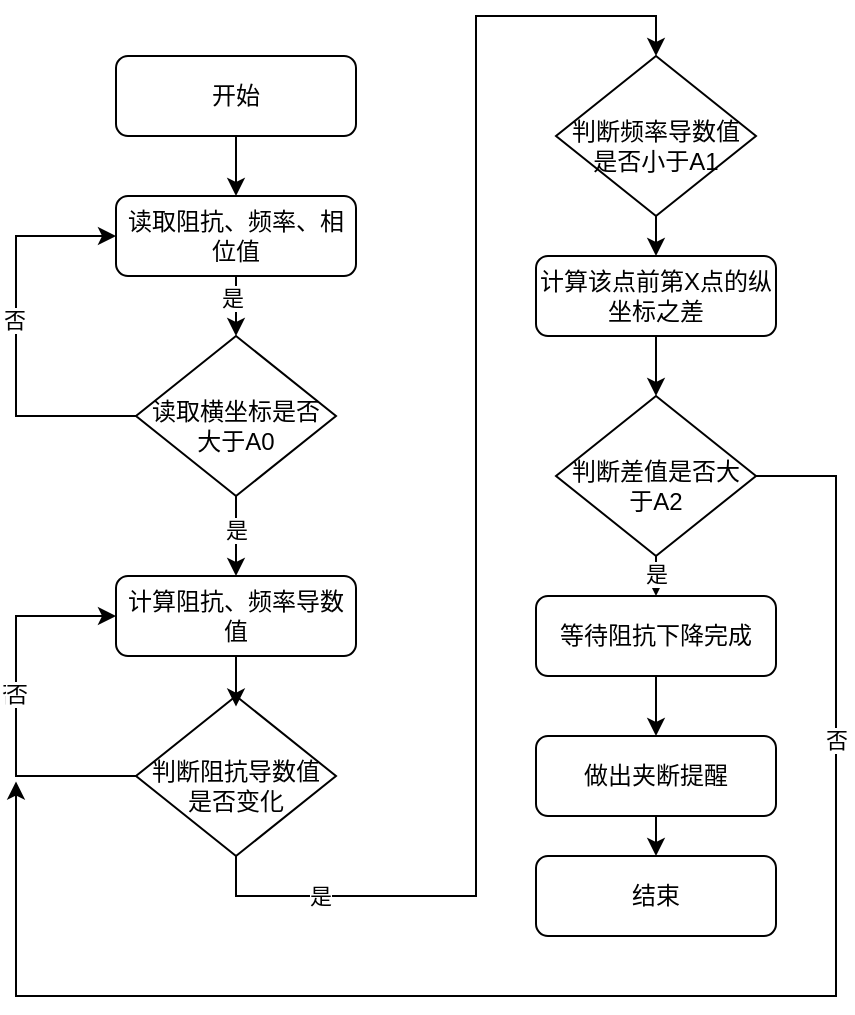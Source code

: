 <mxfile version="21.6.8" type="github">
  <diagram id="C5RBs43oDa-KdzZeNtuy" name="Page-1">
    <mxGraphModel dx="875" dy="458" grid="1" gridSize="10" guides="1" tooltips="1" connect="1" arrows="1" fold="1" page="1" pageScale="1" pageWidth="827" pageHeight="1169" math="0" shadow="0">
      <root>
        <mxCell id="WIyWlLk6GJQsqaUBKTNV-0" />
        <mxCell id="WIyWlLk6GJQsqaUBKTNV-1" parent="WIyWlLk6GJQsqaUBKTNV-0" />
        <mxCell id="JxSlR1z7SaDhmKi8Un5M-46" value="" style="group;shadow=0;" vertex="1" connectable="0" parent="WIyWlLk6GJQsqaUBKTNV-1">
          <mxGeometry x="110" y="60" width="410" height="490" as="geometry" />
        </mxCell>
        <mxCell id="WIyWlLk6GJQsqaUBKTNV-2" value="" style="rounded=0;html=1;jettySize=auto;orthogonalLoop=1;fontSize=11;endArrow=block;endFill=0;endSize=8;strokeWidth=1;shadow=0;labelBackgroundColor=none;edgeStyle=orthogonalEdgeStyle;" parent="JxSlR1z7SaDhmKi8Un5M-46" target="WIyWlLk6GJQsqaUBKTNV-6" edge="1">
          <mxGeometry relative="1" as="geometry">
            <mxPoint x="110" y="190" as="sourcePoint" />
          </mxGeometry>
        </mxCell>
        <mxCell id="WIyWlLk6GJQsqaUBKTNV-3" value="开始" style="rounded=1;whiteSpace=wrap;html=1;fontSize=12;glass=0;strokeWidth=1;shadow=0;" parent="JxSlR1z7SaDhmKi8Un5M-46" vertex="1">
          <mxGeometry x="50" y="20" width="120" height="40" as="geometry" />
        </mxCell>
        <mxCell id="WIyWlLk6GJQsqaUBKTNV-6" value="&lt;br&gt;读取横坐标是否大于A0" style="rhombus;whiteSpace=wrap;html=1;shadow=0;fontFamily=Helvetica;fontSize=12;align=center;strokeWidth=1;spacing=6;spacingTop=-4;" parent="JxSlR1z7SaDhmKi8Un5M-46" vertex="1">
          <mxGeometry x="60" y="160" width="100" height="80" as="geometry" />
        </mxCell>
        <mxCell id="WIyWlLk6GJQsqaUBKTNV-10" value="&lt;br&gt;判断阻抗导数值是否变化" style="rhombus;whiteSpace=wrap;html=1;shadow=0;fontFamily=Helvetica;fontSize=12;align=center;strokeWidth=1;spacing=6;spacingTop=-4;" parent="JxSlR1z7SaDhmKi8Un5M-46" vertex="1">
          <mxGeometry x="60" y="340" width="100" height="80" as="geometry" />
        </mxCell>
        <mxCell id="JxSlR1z7SaDhmKi8Un5M-7" style="edgeStyle=orthogonalEdgeStyle;rounded=0;orthogonalLoop=1;jettySize=auto;html=1;exitX=0.5;exitY=1;exitDx=0;exitDy=0;entryX=0.5;entryY=0;entryDx=0;entryDy=0;shadow=0;" edge="1" parent="JxSlR1z7SaDhmKi8Un5M-46" source="JxSlR1z7SaDhmKi8Un5M-0" target="WIyWlLk6GJQsqaUBKTNV-6">
          <mxGeometry relative="1" as="geometry" />
        </mxCell>
        <mxCell id="JxSlR1z7SaDhmKi8Un5M-17" value="是" style="edgeLabel;html=1;align=center;verticalAlign=middle;resizable=0;points=[];shadow=0;" vertex="1" connectable="0" parent="JxSlR1z7SaDhmKi8Un5M-7">
          <mxGeometry x="-0.259" y="-2" relative="1" as="geometry">
            <mxPoint as="offset" />
          </mxGeometry>
        </mxCell>
        <mxCell id="JxSlR1z7SaDhmKi8Un5M-0" value="读取阻抗、频率、相位值" style="rounded=1;whiteSpace=wrap;html=1;fontSize=12;glass=0;strokeWidth=1;shadow=0;" vertex="1" parent="JxSlR1z7SaDhmKi8Un5M-46">
          <mxGeometry x="50" y="90" width="120" height="40" as="geometry" />
        </mxCell>
        <mxCell id="JxSlR1z7SaDhmKi8Un5M-13" style="edgeStyle=orthogonalEdgeStyle;rounded=0;orthogonalLoop=1;jettySize=auto;html=1;exitX=0.5;exitY=1;exitDx=0;exitDy=0;entryX=0.5;entryY=0;entryDx=0;entryDy=0;shadow=0;" edge="1" parent="JxSlR1z7SaDhmKi8Un5M-46" source="WIyWlLk6GJQsqaUBKTNV-3" target="JxSlR1z7SaDhmKi8Un5M-0">
          <mxGeometry relative="1" as="geometry" />
        </mxCell>
        <mxCell id="JxSlR1z7SaDhmKi8Un5M-22" style="edgeStyle=orthogonalEdgeStyle;rounded=0;orthogonalLoop=1;jettySize=auto;html=1;exitX=0;exitY=0.5;exitDx=0;exitDy=0;entryX=0;entryY=0.5;entryDx=0;entryDy=0;shadow=0;" edge="1" parent="JxSlR1z7SaDhmKi8Un5M-46" source="WIyWlLk6GJQsqaUBKTNV-6" target="JxSlR1z7SaDhmKi8Un5M-0">
          <mxGeometry relative="1" as="geometry">
            <Array as="points">
              <mxPoint y="200" />
              <mxPoint y="110" />
            </Array>
          </mxGeometry>
        </mxCell>
        <mxCell id="JxSlR1z7SaDhmKi8Un5M-23" value="否" style="edgeLabel;html=1;align=center;verticalAlign=middle;resizable=0;points=[];shadow=0;" vertex="1" connectable="0" parent="JxSlR1z7SaDhmKi8Un5M-22">
          <mxGeometry x="0.084" y="3" relative="1" as="geometry">
            <mxPoint x="2" as="offset" />
          </mxGeometry>
        </mxCell>
        <mxCell id="JxSlR1z7SaDhmKi8Un5M-9" style="edgeStyle=orthogonalEdgeStyle;rounded=0;orthogonalLoop=1;jettySize=auto;html=1;exitX=0.5;exitY=1;exitDx=0;exitDy=0;entryX=0.5;entryY=0.066;entryDx=0;entryDy=0;entryPerimeter=0;shadow=0;" edge="1" parent="JxSlR1z7SaDhmKi8Un5M-46" source="JxSlR1z7SaDhmKi8Un5M-6" target="WIyWlLk6GJQsqaUBKTNV-10">
          <mxGeometry relative="1" as="geometry" />
        </mxCell>
        <mxCell id="JxSlR1z7SaDhmKi8Un5M-6" value="计算阻抗、频率导数值" style="rounded=1;whiteSpace=wrap;html=1;fontSize=12;glass=0;strokeWidth=1;shadow=0;" vertex="1" parent="JxSlR1z7SaDhmKi8Un5M-46">
          <mxGeometry x="50" y="280" width="120" height="40" as="geometry" />
        </mxCell>
        <mxCell id="JxSlR1z7SaDhmKi8Un5M-8" style="edgeStyle=orthogonalEdgeStyle;rounded=0;orthogonalLoop=1;jettySize=auto;html=1;exitX=0.5;exitY=1;exitDx=0;exitDy=0;entryX=0.5;entryY=0;entryDx=0;entryDy=0;shadow=0;" edge="1" parent="JxSlR1z7SaDhmKi8Un5M-46" source="WIyWlLk6GJQsqaUBKTNV-6" target="JxSlR1z7SaDhmKi8Un5M-6">
          <mxGeometry relative="1" as="geometry" />
        </mxCell>
        <mxCell id="JxSlR1z7SaDhmKi8Un5M-16" value="是" style="edgeLabel;html=1;align=center;verticalAlign=middle;resizable=0;points=[];shadow=0;" vertex="1" connectable="0" parent="JxSlR1z7SaDhmKi8Un5M-8">
          <mxGeometry x="-0.444" y="1" relative="1" as="geometry">
            <mxPoint x="-1" y="6" as="offset" />
          </mxGeometry>
        </mxCell>
        <mxCell id="JxSlR1z7SaDhmKi8Un5M-33" style="edgeStyle=orthogonalEdgeStyle;rounded=0;orthogonalLoop=1;jettySize=auto;html=1;exitX=0;exitY=0.5;exitDx=0;exitDy=0;entryX=0;entryY=0.5;entryDx=0;entryDy=0;shadow=0;" edge="1" parent="JxSlR1z7SaDhmKi8Un5M-46" source="WIyWlLk6GJQsqaUBKTNV-10" target="JxSlR1z7SaDhmKi8Un5M-6">
          <mxGeometry relative="1" as="geometry">
            <Array as="points">
              <mxPoint y="380" />
              <mxPoint y="300" />
            </Array>
          </mxGeometry>
        </mxCell>
        <mxCell id="JxSlR1z7SaDhmKi8Un5M-34" value="否" style="edgeLabel;html=1;align=center;verticalAlign=middle;resizable=0;points=[];shadow=0;" vertex="1" connectable="0" parent="JxSlR1z7SaDhmKi8Un5M-33">
          <mxGeometry x="0.07" y="2" relative="1" as="geometry">
            <mxPoint as="offset" />
          </mxGeometry>
        </mxCell>
        <mxCell id="JxSlR1z7SaDhmKi8Un5M-35" value="否" style="edgeLabel;html=1;align=center;verticalAlign=middle;resizable=0;points=[];shadow=0;" vertex="1" connectable="0" parent="JxSlR1z7SaDhmKi8Un5M-33">
          <mxGeometry x="0.067" y="4" relative="1" as="geometry">
            <mxPoint x="4" as="offset" />
          </mxGeometry>
        </mxCell>
        <mxCell id="JxSlR1z7SaDhmKi8Un5M-21" value="&lt;br&gt;判断频率导数值是否小于A1" style="rhombus;whiteSpace=wrap;html=1;shadow=0;fontFamily=Helvetica;fontSize=12;align=center;strokeWidth=1;spacing=6;spacingTop=-4;" vertex="1" parent="JxSlR1z7SaDhmKi8Un5M-46">
          <mxGeometry x="270" y="20" width="100" height="80" as="geometry" />
        </mxCell>
        <mxCell id="JxSlR1z7SaDhmKi8Un5M-24" style="edgeStyle=orthogonalEdgeStyle;rounded=0;orthogonalLoop=1;jettySize=auto;html=1;exitX=0.5;exitY=1;exitDx=0;exitDy=0;entryX=0.5;entryY=0;entryDx=0;entryDy=0;shadow=0;" edge="1" parent="JxSlR1z7SaDhmKi8Un5M-46" source="WIyWlLk6GJQsqaUBKTNV-10" target="JxSlR1z7SaDhmKi8Un5M-21">
          <mxGeometry relative="1" as="geometry">
            <Array as="points">
              <mxPoint x="110" y="440" />
              <mxPoint x="230" y="440" />
              <mxPoint x="230" />
              <mxPoint x="320" />
            </Array>
          </mxGeometry>
        </mxCell>
        <mxCell id="JxSlR1z7SaDhmKi8Un5M-25" value="是" style="edgeLabel;html=1;align=center;verticalAlign=middle;resizable=0;points=[];shadow=0;" vertex="1" connectable="0" parent="JxSlR1z7SaDhmKi8Un5M-24">
          <mxGeometry x="-0.822" relative="1" as="geometry">
            <mxPoint as="offset" />
          </mxGeometry>
        </mxCell>
        <mxCell id="JxSlR1z7SaDhmKi8Un5M-26" value="计算该点前第X点的纵坐标之差" style="rounded=1;whiteSpace=wrap;html=1;fontSize=12;glass=0;strokeWidth=1;shadow=0;" vertex="1" parent="JxSlR1z7SaDhmKi8Un5M-46">
          <mxGeometry x="260" y="120" width="120" height="40" as="geometry" />
        </mxCell>
        <mxCell id="JxSlR1z7SaDhmKi8Un5M-28" style="edgeStyle=orthogonalEdgeStyle;rounded=0;orthogonalLoop=1;jettySize=auto;html=1;exitX=0.5;exitY=1;exitDx=0;exitDy=0;entryX=0.5;entryY=0;entryDx=0;entryDy=0;shadow=0;" edge="1" parent="JxSlR1z7SaDhmKi8Un5M-46" source="JxSlR1z7SaDhmKi8Un5M-21" target="JxSlR1z7SaDhmKi8Un5M-26">
          <mxGeometry relative="1" as="geometry" />
        </mxCell>
        <mxCell id="JxSlR1z7SaDhmKi8Un5M-36" style="edgeStyle=orthogonalEdgeStyle;rounded=0;orthogonalLoop=1;jettySize=auto;html=1;exitX=1;exitY=0.5;exitDx=0;exitDy=0;shadow=0;" edge="1" parent="JxSlR1z7SaDhmKi8Un5M-46" source="JxSlR1z7SaDhmKi8Un5M-29">
          <mxGeometry relative="1" as="geometry">
            <mxPoint y="382.759" as="targetPoint" />
            <Array as="points">
              <mxPoint x="410" y="230" />
              <mxPoint x="410" y="490" />
              <mxPoint y="490" />
            </Array>
          </mxGeometry>
        </mxCell>
        <mxCell id="JxSlR1z7SaDhmKi8Un5M-40" value="否" style="edgeLabel;html=1;align=center;verticalAlign=middle;resizable=0;points=[];shadow=0;" vertex="1" connectable="0" parent="JxSlR1z7SaDhmKi8Un5M-36">
          <mxGeometry x="-0.58" y="3" relative="1" as="geometry">
            <mxPoint x="-3" as="offset" />
          </mxGeometry>
        </mxCell>
        <mxCell id="JxSlR1z7SaDhmKi8Un5M-29" value="&lt;br&gt;判断差值是否大于A2" style="rhombus;whiteSpace=wrap;html=1;shadow=0;fontFamily=Helvetica;fontSize=12;align=center;strokeWidth=1;spacing=6;spacingTop=-4;" vertex="1" parent="JxSlR1z7SaDhmKi8Un5M-46">
          <mxGeometry x="270" y="190" width="100" height="80" as="geometry" />
        </mxCell>
        <mxCell id="JxSlR1z7SaDhmKi8Un5M-30" style="edgeStyle=orthogonalEdgeStyle;rounded=0;orthogonalLoop=1;jettySize=auto;html=1;exitX=0.5;exitY=1;exitDx=0;exitDy=0;entryX=0.5;entryY=0;entryDx=0;entryDy=0;shadow=0;" edge="1" parent="JxSlR1z7SaDhmKi8Un5M-46" source="JxSlR1z7SaDhmKi8Un5M-26" target="JxSlR1z7SaDhmKi8Un5M-29">
          <mxGeometry relative="1" as="geometry" />
        </mxCell>
        <mxCell id="JxSlR1z7SaDhmKi8Un5M-41" style="edgeStyle=orthogonalEdgeStyle;rounded=0;orthogonalLoop=1;jettySize=auto;html=1;exitX=0.5;exitY=1;exitDx=0;exitDy=0;shadow=0;" edge="1" parent="JxSlR1z7SaDhmKi8Un5M-46" source="JxSlR1z7SaDhmKi8Un5M-42">
          <mxGeometry relative="1" as="geometry">
            <mxPoint x="319.793" y="380" as="targetPoint" />
          </mxGeometry>
        </mxCell>
        <mxCell id="JxSlR1z7SaDhmKi8Un5M-31" value="等待阻抗下降完成" style="rounded=1;whiteSpace=wrap;html=1;fontSize=12;glass=0;strokeWidth=1;shadow=0;" vertex="1" parent="JxSlR1z7SaDhmKi8Un5M-46">
          <mxGeometry x="260" y="290" width="120" height="40" as="geometry" />
        </mxCell>
        <mxCell id="JxSlR1z7SaDhmKi8Un5M-32" style="edgeStyle=orthogonalEdgeStyle;rounded=0;orthogonalLoop=1;jettySize=auto;html=1;exitX=0.5;exitY=1;exitDx=0;exitDy=0;entryX=0.5;entryY=0;entryDx=0;entryDy=0;shadow=0;" edge="1" parent="JxSlR1z7SaDhmKi8Un5M-46" source="JxSlR1z7SaDhmKi8Un5M-29" target="JxSlR1z7SaDhmKi8Un5M-31">
          <mxGeometry relative="1" as="geometry" />
        </mxCell>
        <mxCell id="JxSlR1z7SaDhmKi8Un5M-47" value="是" style="edgeLabel;html=1;align=center;verticalAlign=middle;resizable=0;points=[];shadow=0;" vertex="1" connectable="0" parent="JxSlR1z7SaDhmKi8Un5M-32">
          <mxGeometry x="-0.08" relative="1" as="geometry">
            <mxPoint as="offset" />
          </mxGeometry>
        </mxCell>
        <mxCell id="JxSlR1z7SaDhmKi8Un5M-43" value="" style="edgeStyle=orthogonalEdgeStyle;rounded=0;orthogonalLoop=1;jettySize=auto;html=1;exitX=0.5;exitY=1;exitDx=0;exitDy=0;shadow=0;" edge="1" parent="JxSlR1z7SaDhmKi8Un5M-46" source="JxSlR1z7SaDhmKi8Un5M-31" target="JxSlR1z7SaDhmKi8Un5M-42">
          <mxGeometry relative="1" as="geometry">
            <mxPoint x="319.793" y="380" as="targetPoint" />
            <mxPoint x="320" y="330" as="sourcePoint" />
          </mxGeometry>
        </mxCell>
        <mxCell id="JxSlR1z7SaDhmKi8Un5M-42" value="做出夹断提醒" style="rounded=1;whiteSpace=wrap;html=1;fontSize=12;glass=0;strokeWidth=1;shadow=0;" vertex="1" parent="JxSlR1z7SaDhmKi8Un5M-46">
          <mxGeometry x="260" y="360" width="120" height="40" as="geometry" />
        </mxCell>
        <mxCell id="JxSlR1z7SaDhmKi8Un5M-44" value="结束" style="rounded=1;whiteSpace=wrap;html=1;fontSize=12;glass=0;strokeWidth=1;shadow=0;" vertex="1" parent="JxSlR1z7SaDhmKi8Un5M-46">
          <mxGeometry x="260" y="420" width="120" height="40" as="geometry" />
        </mxCell>
        <mxCell id="JxSlR1z7SaDhmKi8Un5M-45" style="edgeStyle=orthogonalEdgeStyle;rounded=0;orthogonalLoop=1;jettySize=auto;html=1;exitX=0.5;exitY=1;exitDx=0;exitDy=0;entryX=0.5;entryY=0;entryDx=0;entryDy=0;shadow=0;" edge="1" parent="JxSlR1z7SaDhmKi8Un5M-46" source="JxSlR1z7SaDhmKi8Un5M-42" target="JxSlR1z7SaDhmKi8Un5M-44">
          <mxGeometry relative="1" as="geometry" />
        </mxCell>
      </root>
    </mxGraphModel>
  </diagram>
</mxfile>
